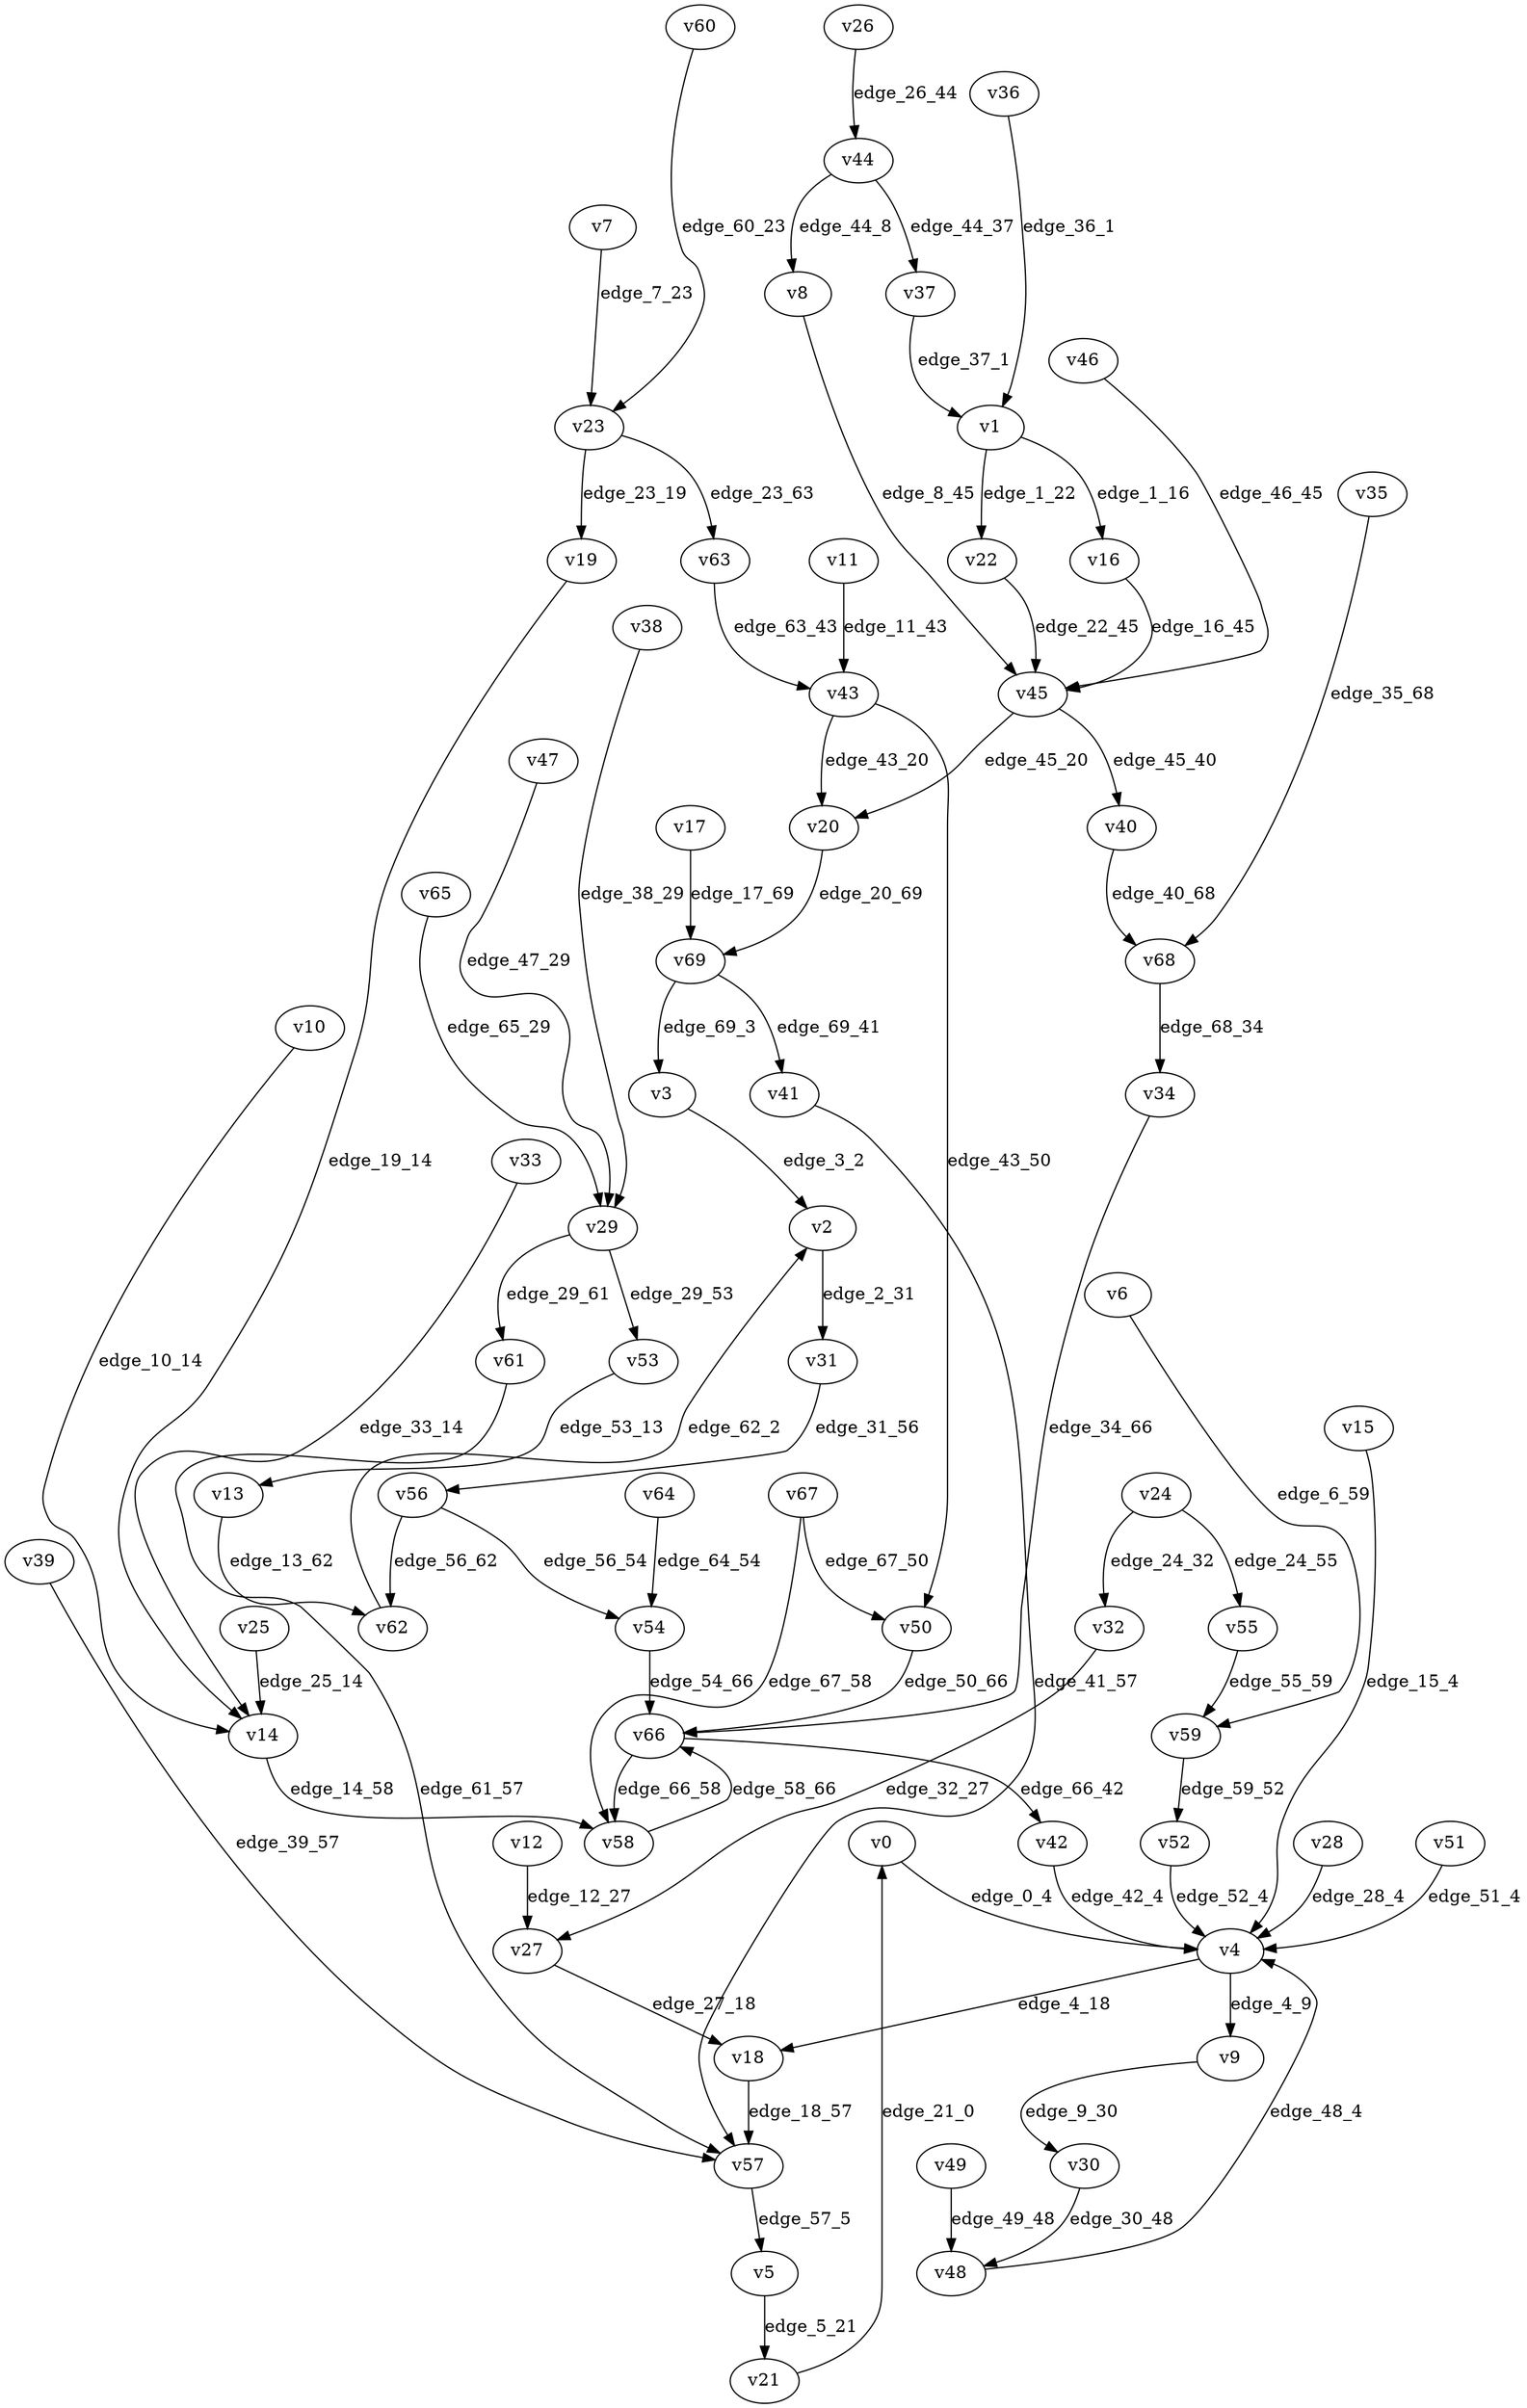 digraph G {
    // Stochastic discounted game

    v0 [name="v0", player=1];
    v1 [name="v1", player=-1];
    v2 [name="v2", player=-1];
    v3 [name="v3", player=1];
    v4 [name="v4", player=-1];
    v5 [name="v5", player=0];
    v6 [name="v6", player=0];
    v7 [name="v7", player=0];
    v8 [name="v8", player=1];
    v9 [name="v9", player=0];
    v10 [name="v10", player=0];
    v11 [name="v11", player=0];
    v12 [name="v12", player=1];
    v13 [name="v13", player=-1];
    v14 [name="v14", player=-1];
    v15 [name="v15", player=1];
    v16 [name="v16", player=0];
    v17 [name="v17", player=0];
    v18 [name="v18", player=1];
    v19 [name="v19", player=1];
    v20 [name="v20", player=1];
    v21 [name="v21", player=-1];
    v22 [name="v22", player=0];
    v23 [name="v23", player=-1];
    v24 [name="v24", player=-1];
    v25 [name="v25", player=1];
    v26 [name="v26", player=1];
    v27 [name="v27", player=-1];
    v28 [name="v28", player=1];
    v29 [name="v29", player=-1];
    v30 [name="v30", player=-1];
    v31 [name="v31", player=1];
    v32 [name="v32", player=0];
    v33 [name="v33", player=1];
    v34 [name="v34", player=0];
    v35 [name="v35", player=0];
    v36 [name="v36", player=1];
    v37 [name="v37", player=1];
    v38 [name="v38", player=1];
    v39 [name="v39", player=1];
    v40 [name="v40", player=1];
    v41 [name="v41", player=0];
    v42 [name="v42", player=0];
    v43 [name="v43", player=-1];
    v44 [name="v44", player=-1];
    v45 [name="v45", player=-1];
    v46 [name="v46", player=1];
    v47 [name="v47", player=0];
    v48 [name="v48", player=0];
    v49 [name="v49", player=-1];
    v50 [name="v50", player=0];
    v51 [name="v51", player=1];
    v52 [name="v52", player=0];
    v53 [name="v53", player=0];
    v54 [name="v54", player=1];
    v55 [name="v55", player=1];
    v56 [name="v56", player=-1];
    v57 [name="v57", player=-1];
    v58 [name="v58", player=0];
    v59 [name="v59", player=-1];
    v60 [name="v60", player=0];
    v61 [name="v61", player=0];
    v62 [name="v62", player=1];
    v63 [name="v63", player=0];
    v64 [name="v64", player=-1];
    v65 [name="v65", player=1];
    v66 [name="v66", player=-1];
    v67 [name="v67", player=-1];
    v68 [name="v68", player=-1];
    v69 [name="v69", player=-1];

    v0 -> v4 [label="edge_0_4", weight=-5.383303, discount=0.143313];
    v1 -> v22 [label="edge_1_22", probability=0.697455];
    v1 -> v16 [label="edge_1_16", probability=0.302545];
    v2 -> v31 [label="edge_2_31", probability=1.000000];
    v3 -> v2 [label="edge_3_2", weight=0.558844, discount=0.206985];
    v4 -> v18 [label="edge_4_18", probability=0.450577];
    v4 -> v9 [label="edge_4_9", probability=0.549423];
    v5 -> v21 [label="edge_5_21", weight=5.071914, discount=0.350474];
    v6 -> v59 [label="edge_6_59", weight=-3.359505, discount=0.235357];
    v7 -> v23 [label="edge_7_23", weight=-3.674132, discount=0.803948];
    v8 -> v45 [label="edge_8_45", weight=-6.923034, discount=0.531172];
    v9 -> v30 [label="edge_9_30", weight=0.697977, discount=0.746439];
    v10 -> v14 [label="edge_10_14", weight=-5.606618, discount=0.770392];
    v11 -> v43 [label="edge_11_43", weight=6.695934, discount=0.388981];
    v12 -> v27 [label="edge_12_27", weight=7.474752, discount=0.591281];
    v13 -> v62 [label="edge_13_62", probability=1.000000];
    v14 -> v58 [label="edge_14_58", probability=1.000000];
    v15 -> v4 [label="edge_15_4", weight=-5.659001, discount=0.898315];
    v16 -> v45 [label="edge_16_45", weight=-4.657680, discount=0.102486];
    v17 -> v69 [label="edge_17_69", weight=7.990831, discount=0.541330];
    v18 -> v57 [label="edge_18_57", weight=4.675337, discount=0.712577];
    v19 -> v14 [label="edge_19_14", weight=-0.518990, discount=0.308568];
    v20 -> v69 [label="edge_20_69", weight=5.279177, discount=0.753924];
    v21 -> v0 [label="edge_21_0", probability=1.000000];
    v22 -> v45 [label="edge_22_45", weight=-6.442523, discount=0.609466];
    v23 -> v63 [label="edge_23_63", probability=0.506167];
    v23 -> v19 [label="edge_23_19", probability=0.493833];
    v24 -> v55 [label="edge_24_55", probability=0.483261];
    v24 -> v32 [label="edge_24_32", probability=0.516739];
    v25 -> v14 [label="edge_25_14", weight=1.066094, discount=0.614945];
    v26 -> v44 [label="edge_26_44", weight=8.751152, discount=0.250680];
    v27 -> v18 [label="edge_27_18", probability=1.000000];
    v28 -> v4 [label="edge_28_4", weight=6.850114, discount=0.442020];
    v29 -> v61 [label="edge_29_61", probability=0.372954];
    v29 -> v53 [label="edge_29_53", probability=0.627046];
    v30 -> v48 [label="edge_30_48", probability=1.000000];
    v31 -> v56 [label="edge_31_56", weight=-0.910306, discount=0.656285];
    v32 -> v27 [label="edge_32_27", weight=-9.548474, discount=0.804102];
    v33 -> v14 [label="edge_33_14", weight=-2.388038, discount=0.611232];
    v34 -> v66 [label="edge_34_66", weight=-7.088154, discount=0.532492];
    v35 -> v68 [label="edge_35_68", weight=-1.789111, discount=0.484054];
    v36 -> v1 [label="edge_36_1", weight=-1.726540, discount=0.443437];
    v37 -> v1 [label="edge_37_1", weight=-3.566605, discount=0.872997];
    v38 -> v29 [label="edge_38_29", weight=-5.884364, discount=0.743710];
    v39 -> v57 [label="edge_39_57", weight=0.444968, discount=0.179348];
    v40 -> v68 [label="edge_40_68", weight=0.197584, discount=0.447543];
    v41 -> v57 [label="edge_41_57", weight=-1.525364, discount=0.500226];
    v42 -> v4 [label="edge_42_4", weight=1.770590, discount=0.746856];
    v43 -> v20 [label="edge_43_20", probability=0.688464];
    v43 -> v50 [label="edge_43_50", probability=0.311536];
    v44 -> v8 [label="edge_44_8", probability=0.551972];
    v44 -> v37 [label="edge_44_37", probability=0.448028];
    v45 -> v40 [label="edge_45_40", probability=0.362713];
    v45 -> v20 [label="edge_45_20", probability=0.637287];
    v46 -> v45 [label="edge_46_45", weight=-4.516488, discount=0.583867];
    v47 -> v29 [label="edge_47_29", weight=-8.113576, discount=0.881319];
    v48 -> v4 [label="edge_48_4", weight=-7.439807, discount=0.171298];
    v49 -> v48 [label="edge_49_48", probability=1.000000];
    v50 -> v66 [label="edge_50_66", weight=1.159311, discount=0.681812];
    v51 -> v4 [label="edge_51_4", weight=5.821498, discount=0.704353];
    v52 -> v4 [label="edge_52_4", weight=9.509829, discount=0.589317];
    v53 -> v13 [label="edge_53_13", weight=-4.079776, discount=0.342792];
    v54 -> v66 [label="edge_54_66", weight=5.704040, discount=0.500585];
    v55 -> v59 [label="edge_55_59", weight=-8.043039, discount=0.684648];
    v56 -> v62 [label="edge_56_62", probability=0.393989];
    v56 -> v54 [label="edge_56_54", probability=0.606011];
    v57 -> v5 [label="edge_57_5", probability=1.000000];
    v58 -> v66 [label="edge_58_66", weight=-8.167560, discount=0.831770];
    v59 -> v52 [label="edge_59_52", probability=1.000000];
    v60 -> v23 [label="edge_60_23", weight=-6.022781, discount=0.738913];
    v61 -> v57 [label="edge_61_57", weight=-8.266346, discount=0.828166];
    v62 -> v2 [label="edge_62_2", weight=-1.042233, discount=0.327275];
    v63 -> v43 [label="edge_63_43", weight=-2.730253, discount=0.185604];
    v64 -> v54 [label="edge_64_54", probability=1.000000];
    v65 -> v29 [label="edge_65_29", weight=-5.611295, discount=0.251147];
    v66 -> v58 [label="edge_66_58", probability=0.634574];
    v66 -> v42 [label="edge_66_42", probability=0.365426];
    v67 -> v50 [label="edge_67_50", probability=0.639373];
    v67 -> v58 [label="edge_67_58", probability=0.360627];
    v68 -> v34 [label="edge_68_34", probability=1.000000];
    v69 -> v3 [label="edge_69_3", probability=0.321211];
    v69 -> v41 [label="edge_69_41", probability=0.678789];
}